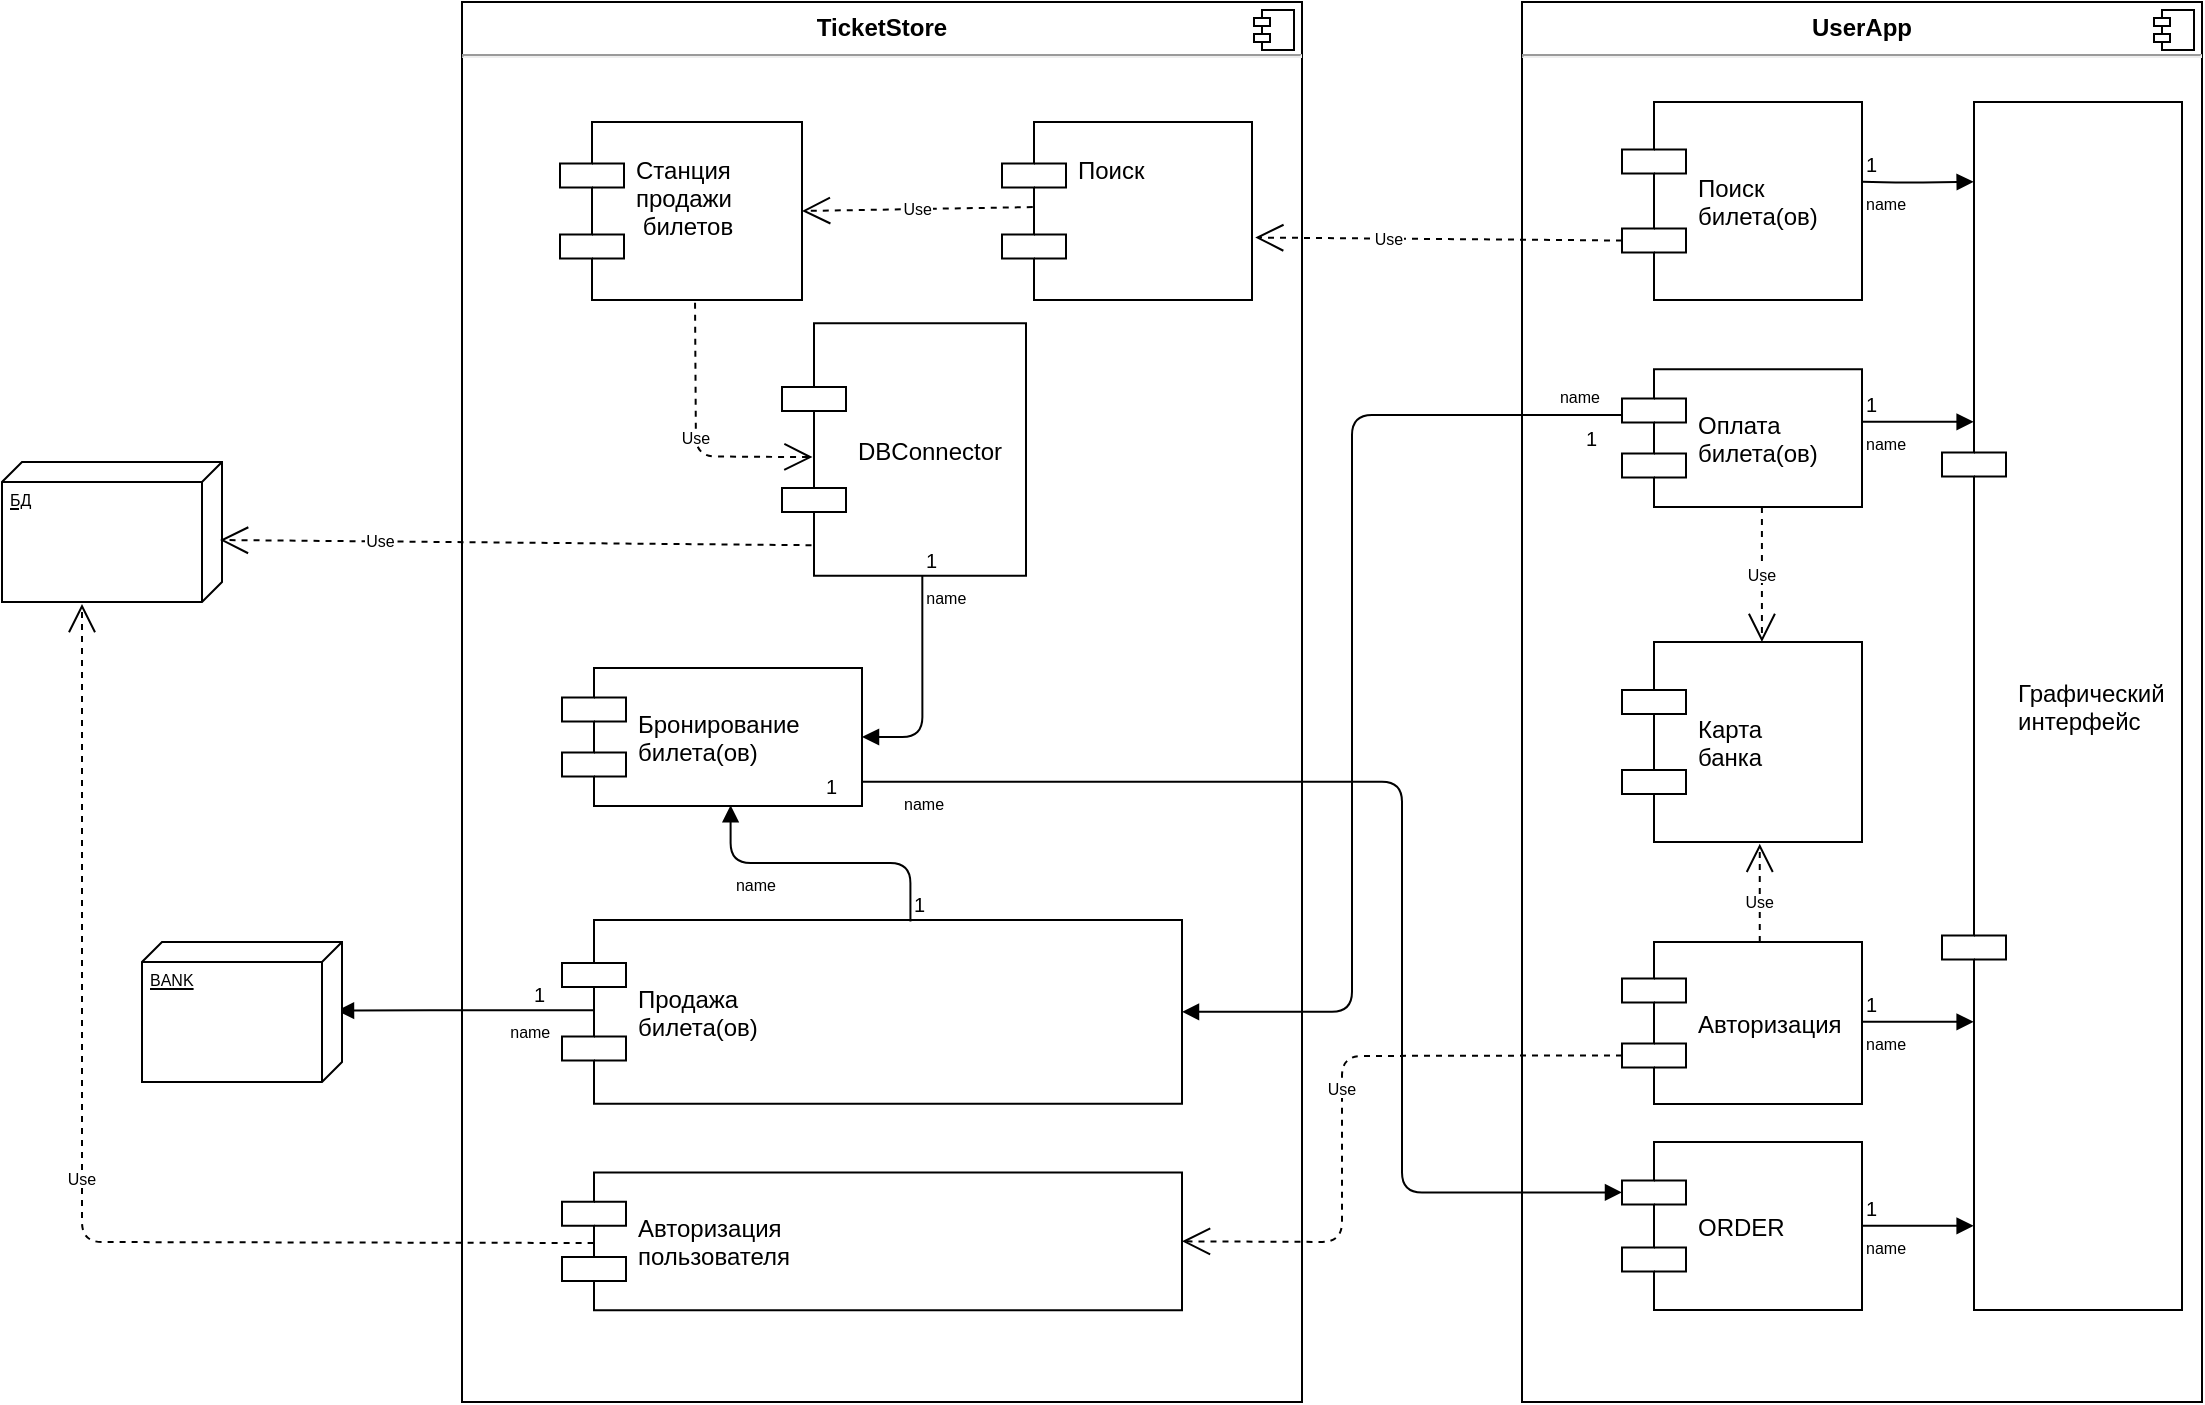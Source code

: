 <mxfile version="12.1.3" pages="1"><diagram name="Page-1" id="b5b7bab2-c9e2-2cf4-8b2a-24fd1a2a6d21"><mxGraphModel dx="190" dy="378" grid="1" gridSize="10" guides="1" tooltips="1" connect="1" arrows="1" fold="1" page="1" pageScale="1" pageWidth="1169" pageHeight="827" background="#ffffff" math="0" shadow="0"><root><mxCell id="0"/><mxCell id="1" parent="0"/><mxCell id="9F9xuPsxSV0gyL-7zK6t-1" value="&lt;p style=&quot;margin: 0px ; margin-top: 6px ; text-align: center&quot;&gt;&lt;b&gt;TicketStore&lt;/b&gt;&lt;br&gt;&lt;/p&gt;&lt;hr&gt;&lt;p style=&quot;margin: 0px ; margin-left: 8px&quot;&gt;&lt;br&gt;&lt;/p&gt;" style="align=left;overflow=fill;html=1;" vertex="1" parent="1"><mxGeometry x="250" y="60" width="420" height="700" as="geometry"/></mxCell><mxCell id="9F9xuPsxSV0gyL-7zK6t-2" value="" style="shape=component;jettyWidth=8;jettyHeight=4;" vertex="1" parent="9F9xuPsxSV0gyL-7zK6t-1"><mxGeometry x="1" width="20" height="20" relative="1" as="geometry"><mxPoint x="-24" y="4" as="offset"/></mxGeometry></mxCell><mxCell id="9F9xuPsxSV0gyL-7zK6t-5" value="Станция&#10;продажи&#10; билетов&#10;" style="shape=component;align=left;spacingLeft=36;fontSize=12;" vertex="1" parent="9F9xuPsxSV0gyL-7zK6t-1"><mxGeometry x="49" y="60" width="121" height="89" as="geometry"/></mxCell><mxCell id="9F9xuPsxSV0gyL-7zK6t-6" value="Поиск&#10;&#10; &#10;" style="shape=component;align=left;spacingLeft=36;fontSize=12;" vertex="1" parent="9F9xuPsxSV0gyL-7zK6t-1"><mxGeometry x="270" y="60" width="125" height="89" as="geometry"/></mxCell><mxCell id="9F9xuPsxSV0gyL-7zK6t-7" value="DBConnector" style="shape=component;align=left;spacingLeft=36;fontSize=12;" vertex="1" parent="9F9xuPsxSV0gyL-7zK6t-1"><mxGeometry x="160" y="160.656" width="122" height="126.23" as="geometry"/></mxCell><mxCell id="9F9xuPsxSV0gyL-7zK6t-13" value="Бронирование&#10;билета(ов)" style="shape=component;align=left;spacingLeft=36;fontSize=12;" vertex="1" parent="9F9xuPsxSV0gyL-7zK6t-1"><mxGeometry x="50" y="333" width="150" height="69" as="geometry"/></mxCell><mxCell id="9F9xuPsxSV0gyL-7zK6t-14" value="Продажа &#10;билета(ов)" style="shape=component;align=left;spacingLeft=36;fontSize=12;" vertex="1" parent="9F9xuPsxSV0gyL-7zK6t-1"><mxGeometry x="50" y="459.016" width="310" height="91.803" as="geometry"/></mxCell><mxCell id="9F9xuPsxSV0gyL-7zK6t-15" value="Авторизация&#10;пользователя" style="shape=component;align=left;spacingLeft=36;fontSize=12;" vertex="1" parent="9F9xuPsxSV0gyL-7zK6t-1"><mxGeometry x="50" y="585.246" width="310" height="68.852" as="geometry"/></mxCell><mxCell id="9F9xuPsxSV0gyL-7zK6t-22" value="Use" style="endArrow=open;endSize=12;dashed=1;fontSize=8;exitX=0.123;exitY=0.478;exitDx=0;exitDy=0;exitPerimeter=0;entryX=1;entryY=0.5;entryDx=0;entryDy=0;" edge="1" parent="9F9xuPsxSV0gyL-7zK6t-1" source="9F9xuPsxSV0gyL-7zK6t-6" target="9F9xuPsxSV0gyL-7zK6t-5"><mxGeometry width="160" relative="1" as="geometry"><mxPoint x="220" y="309.836" as="sourcePoint"/><mxPoint x="380" y="309.836" as="targetPoint"/></mxGeometry></mxCell><mxCell id="9F9xuPsxSV0gyL-7zK6t-23" value="Use" style="endArrow=open;endSize=12;dashed=1;fontSize=8;exitX=0.558;exitY=1.016;exitDx=0;exitDy=0;exitPerimeter=0;entryX=0.125;entryY=0.53;entryDx=0;entryDy=0;entryPerimeter=0;" edge="1" parent="9F9xuPsxSV0gyL-7zK6t-1" source="9F9xuPsxSV0gyL-7zK6t-5" target="9F9xuPsxSV0gyL-7zK6t-7"><mxGeometry width="160" relative="1" as="geometry"><mxPoint x="180" y="401.639" as="sourcePoint"/><mxPoint x="340" y="401.639" as="targetPoint"/><Array as="points"><mxPoint x="117" y="227.213"/></Array></mxGeometry></mxCell><mxCell id="9F9xuPsxSV0gyL-7zK6t-25" value="name" style="endArrow=block;endFill=1;edgeStyle=orthogonalEdgeStyle;align=left;verticalAlign=top;fontSize=8;entryX=1;entryY=0.5;entryDx=0;entryDy=0;exitX=0.548;exitY=0.41;exitDx=0;exitDy=0;exitPerimeter=0;" edge="1" parent="9F9xuPsxSV0gyL-7zK6t-1" source="9F9xuPsxSV0gyL-7zK6t-1" target="9F9xuPsxSV0gyL-7zK6t-13"><mxGeometry x="-1" relative="1" as="geometry"><mxPoint x="220" y="436.066" as="sourcePoint"/><mxPoint x="380" y="436.066" as="targetPoint"/><Array as="points"><mxPoint x="230" y="367.213"/></Array></mxGeometry></mxCell><mxCell id="9F9xuPsxSV0gyL-7zK6t-26" value="1" style="resizable=0;html=1;align=left;verticalAlign=bottom;labelBackgroundColor=#ffffff;fontSize=10;" connectable="0" vertex="1" parent="9F9xuPsxSV0gyL-7zK6t-25"><mxGeometry x="-1" relative="1" as="geometry"/></mxCell><mxCell id="9F9xuPsxSV0gyL-7zK6t-33" value="name" style="endArrow=block;endFill=1;edgeStyle=orthogonalEdgeStyle;align=left;verticalAlign=top;fontSize=8;entryX=0.562;entryY=0.995;entryDx=0;entryDy=0;entryPerimeter=0;exitX=0.562;exitY=0.008;exitDx=0;exitDy=0;exitPerimeter=0;" edge="1" parent="9F9xuPsxSV0gyL-7zK6t-1" source="9F9xuPsxSV0gyL-7zK6t-14" target="9F9xuPsxSV0gyL-7zK6t-13"><mxGeometry x="0.601" relative="1" as="geometry"><mxPoint x="40" y="436.066" as="sourcePoint"/><mxPoint x="200" y="436.066" as="targetPoint"/><mxPoint as="offset"/></mxGeometry></mxCell><mxCell id="9F9xuPsxSV0gyL-7zK6t-34" value="1" style="resizable=0;html=1;align=left;verticalAlign=bottom;labelBackgroundColor=#ffffff;fontSize=10;" connectable="0" vertex="1" parent="9F9xuPsxSV0gyL-7zK6t-33"><mxGeometry x="-1" relative="1" as="geometry"/></mxCell><mxCell id="9F9xuPsxSV0gyL-7zK6t-31" value="name" style="endArrow=block;endFill=1;edgeStyle=orthogonalEdgeStyle;align=left;verticalAlign=top;fontSize=8;exitX=0.052;exitY=0.491;exitDx=0;exitDy=0;exitPerimeter=0;" edge="1" parent="9F9xuPsxSV0gyL-7zK6t-1" source="9F9xuPsxSV0gyL-7zK6t-14"><mxGeometry x="-0.32" relative="1" as="geometry"><mxPoint x="62.5" y="504.344" as="sourcePoint"/><mxPoint x="-62.5" y="504.344" as="targetPoint"/><mxPoint as="offset"/></mxGeometry></mxCell><mxCell id="9F9xuPsxSV0gyL-7zK6t-32" value="1" style="resizable=0;html=1;align=left;verticalAlign=bottom;labelBackgroundColor=#ffffff;fontSize=10;" connectable="0" vertex="1" parent="9F9xuPsxSV0gyL-7zK6t-31"><mxGeometry x="-1" relative="1" as="geometry"><mxPoint x="-32.5" y="0.5" as="offset"/></mxGeometry></mxCell><mxCell id="9F9xuPsxSV0gyL-7zK6t-3" value="&lt;p style=&quot;margin: 0px ; margin-top: 6px ; text-align: center&quot;&gt;&lt;b&gt;UserApp&lt;/b&gt;&lt;br&gt;&lt;/p&gt;&lt;hr&gt;&lt;p style=&quot;margin: 0px ; margin-left: 8px&quot;&gt;&lt;span style=&quot;font-family: &amp;#34;helvetica&amp;#34; , &amp;#34;arial&amp;#34; , sans-serif ; font-size: 0px&quot;&gt;%3CmxGraphModel%3E%3Croot%3E%3CmxCell%20id%3D%220%22%2F%3E%3CmxCell%20id%3D%221%22%20parent%3D%220%22%2F%3E%3CmxCell%20id%3D%222%22%20value%3D%22%D0%9F%D0%BE%D0%B8%D1%81%D0%BA%26%2310%3B%26%2310%3B%C2%A0%26%2310%3B%22%20style%3D%22shape%3Dcomponent%3Balign%3Dleft%3BspacingLeft%3D36%3BfontSize%3D8%3B%22%20vertex%3D%221%22%20parent%3D%221%22%3E%3CmxGeometry%20x%3D%22460%22%20y%3D%22170%22%20width%3D%22120%22%20height%3D%2260%22%20as%3D%22geometry%22%2F%3E%3C%2FmxCell%3E%3C%2Froot%3E%3C%2FmxGraphModel%3E&lt;/span&gt;&lt;br&gt;&lt;/p&gt;" style="align=left;overflow=fill;html=1;" vertex="1" parent="1"><mxGeometry x="780" y="60" width="340" height="700" as="geometry"/></mxCell><mxCell id="9F9xuPsxSV0gyL-7zK6t-4" value="" style="shape=component;jettyWidth=8;jettyHeight=4;" vertex="1" parent="9F9xuPsxSV0gyL-7zK6t-3"><mxGeometry x="1" width="20" height="20" relative="1" as="geometry"><mxPoint x="-24" y="4" as="offset"/></mxGeometry></mxCell><mxCell id="9F9xuPsxSV0gyL-7zK6t-17" value="Поиск&#10;билета(ов)" style="shape=component;align=left;spacingLeft=36;fontSize=12;" vertex="1" parent="9F9xuPsxSV0gyL-7zK6t-3"><mxGeometry x="50" y="50" width="120" height="99" as="geometry"/></mxCell><mxCell id="9F9xuPsxSV0gyL-7zK6t-18" value="Оплата&#10;билета(ов)" style="shape=component;align=left;spacingLeft=36;fontSize=12;" vertex="1" parent="9F9xuPsxSV0gyL-7zK6t-3"><mxGeometry x="50" y="183.607" width="120" height="68.852" as="geometry"/></mxCell><mxCell id="9F9xuPsxSV0gyL-7zK6t-35" value="Карта&#10;банка" style="shape=component;align=left;spacingLeft=36;fontSize=12;" vertex="1" parent="9F9xuPsxSV0gyL-7zK6t-3"><mxGeometry x="50" y="320" width="120" height="100" as="geometry"/></mxCell><mxCell id="9F9xuPsxSV0gyL-7zK6t-36" value="Авторизация" style="shape=component;align=left;spacingLeft=36;fontSize=12;" vertex="1" parent="9F9xuPsxSV0gyL-7zK6t-3"><mxGeometry x="50" y="470" width="120" height="81" as="geometry"/></mxCell><mxCell id="9F9xuPsxSV0gyL-7zK6t-37" value="ORDER" style="shape=component;align=left;spacingLeft=36;fontSize=12;" vertex="1" parent="9F9xuPsxSV0gyL-7zK6t-3"><mxGeometry x="50" y="570" width="120" height="84" as="geometry"/></mxCell><mxCell id="9F9xuPsxSV0gyL-7zK6t-38" value="Графический&#10;интерфейс" style="shape=component;align=left;spacingLeft=36;fontSize=12;" vertex="1" parent="9F9xuPsxSV0gyL-7zK6t-3"><mxGeometry x="210" y="50" width="120" height="604" as="geometry"/></mxCell><mxCell id="9F9xuPsxSV0gyL-7zK6t-48" value="Use" style="endArrow=open;endSize=12;dashed=1;fontSize=8;exitX=0.583;exitY=1;exitDx=0;exitDy=0;exitPerimeter=0;entryX=0.583;entryY=0;entryDx=0;entryDy=0;entryPerimeter=0;" edge="1" parent="9F9xuPsxSV0gyL-7zK6t-3" source="9F9xuPsxSV0gyL-7zK6t-18" target="9F9xuPsxSV0gyL-7zK6t-35"><mxGeometry width="160" relative="1" as="geometry"><mxPoint x="90" y="298.361" as="sourcePoint"/><mxPoint x="250" y="298.361" as="targetPoint"/></mxGeometry></mxCell><mxCell id="9F9xuPsxSV0gyL-7zK6t-52" value="Use" style="endArrow=open;endSize=12;dashed=1;fontSize=8;entryX=0.574;entryY=1.009;entryDx=0;entryDy=0;entryPerimeter=0;exitX=0.574;exitY=0;exitDx=0;exitDy=0;exitPerimeter=0;" edge="1" parent="9F9xuPsxSV0gyL-7zK6t-3" source="9F9xuPsxSV0gyL-7zK6t-36" target="9F9xuPsxSV0gyL-7zK6t-35"><mxGeometry x="-0.185" width="160" relative="1" as="geometry"><mxPoint x="50" y="447.541" as="sourcePoint"/><mxPoint x="210" y="447.541" as="targetPoint"/><mxPoint as="offset"/></mxGeometry></mxCell><mxCell id="9F9xuPsxSV0gyL-7zK6t-58" value="name" style="endArrow=block;endFill=1;edgeStyle=orthogonalEdgeStyle;align=left;verticalAlign=top;fontSize=8;entryX=0.132;entryY=0.066;entryDx=0;entryDy=0;entryPerimeter=0;" edge="1" parent="9F9xuPsxSV0gyL-7zK6t-3" target="9F9xuPsxSV0gyL-7zK6t-38"><mxGeometry x="-1" relative="1" as="geometry"><mxPoint x="170" y="89.907" as="sourcePoint"/><mxPoint x="220" y="90" as="targetPoint"/><Array as="points"/></mxGeometry></mxCell><mxCell id="9F9xuPsxSV0gyL-7zK6t-59" value="1" style="resizable=0;html=1;align=left;verticalAlign=bottom;labelBackgroundColor=#ffffff;fontSize=10;" connectable="0" vertex="1" parent="9F9xuPsxSV0gyL-7zK6t-58"><mxGeometry x="-1" relative="1" as="geometry"/></mxCell><mxCell id="9F9xuPsxSV0gyL-7zK6t-80" value="name" style="endArrow=block;endFill=1;edgeStyle=orthogonalEdgeStyle;align=left;verticalAlign=top;fontSize=8;entryX=0.132;entryY=0.066;entryDx=0;entryDy=0;entryPerimeter=0;" edge="1" parent="9F9xuPsxSV0gyL-7zK6t-3"><mxGeometry x="-1" relative="1" as="geometry"><mxPoint x="170" y="209.907" as="sourcePoint"/><mxPoint x="225.814" y="209.907" as="targetPoint"/><Array as="points"/></mxGeometry></mxCell><mxCell id="9F9xuPsxSV0gyL-7zK6t-81" value="1" style="resizable=0;html=1;align=left;verticalAlign=bottom;labelBackgroundColor=#ffffff;fontSize=10;" connectable="0" vertex="1" parent="9F9xuPsxSV0gyL-7zK6t-80"><mxGeometry x="-1" relative="1" as="geometry"/></mxCell><mxCell id="9F9xuPsxSV0gyL-7zK6t-82" value="name" style="endArrow=block;endFill=1;edgeStyle=orthogonalEdgeStyle;align=left;verticalAlign=top;fontSize=8;entryX=0.132;entryY=0.066;entryDx=0;entryDy=0;entryPerimeter=0;" edge="1" parent="9F9xuPsxSV0gyL-7zK6t-3"><mxGeometry x="-1" relative="1" as="geometry"><mxPoint x="170" y="509.907" as="sourcePoint"/><mxPoint x="225.814" y="509.907" as="targetPoint"/><Array as="points"/></mxGeometry></mxCell><mxCell id="9F9xuPsxSV0gyL-7zK6t-83" value="1" style="resizable=0;html=1;align=left;verticalAlign=bottom;labelBackgroundColor=#ffffff;fontSize=10;" connectable="0" vertex="1" parent="9F9xuPsxSV0gyL-7zK6t-82"><mxGeometry x="-1" relative="1" as="geometry"/></mxCell><mxCell id="9F9xuPsxSV0gyL-7zK6t-100" value="name" style="endArrow=block;endFill=1;edgeStyle=orthogonalEdgeStyle;align=left;verticalAlign=top;fontSize=8;entryX=0.132;entryY=0.066;entryDx=0;entryDy=0;entryPerimeter=0;" edge="1" parent="9F9xuPsxSV0gyL-7zK6t-3"><mxGeometry x="-1" relative="1" as="geometry"><mxPoint x="170" y="611.907" as="sourcePoint"/><mxPoint x="225.814" y="611.907" as="targetPoint"/><Array as="points"/></mxGeometry></mxCell><mxCell id="9F9xuPsxSV0gyL-7zK6t-101" value="1" style="resizable=0;html=1;align=left;verticalAlign=bottom;labelBackgroundColor=#ffffff;fontSize=10;" connectable="0" vertex="1" parent="9F9xuPsxSV0gyL-7zK6t-100"><mxGeometry x="-1" relative="1" as="geometry"/></mxCell><mxCell id="9F9xuPsxSV0gyL-7zK6t-19" value="Use" style="endArrow=open;endSize=12;dashed=1;fontSize=8;entryX=1.013;entryY=0.649;entryDx=0;entryDy=0;exitX=0;exitY=0.7;exitDx=0;exitDy=0;entryPerimeter=0;" edge="1" parent="1" source="9F9xuPsxSV0gyL-7zK6t-17" target="9F9xuPsxSV0gyL-7zK6t-6"><mxGeometry x="0.273" width="160" relative="1" as="geometry"><mxPoint x="840" y="200" as="sourcePoint"/><mxPoint x="1000" y="200" as="targetPoint"/><Array as="points"><mxPoint x="800" y="179"/></Array><mxPoint as="offset"/></mxGeometry></mxCell><mxCell id="9F9xuPsxSV0gyL-7zK6t-27" value="BANK" style="verticalAlign=top;align=left;spacingTop=8;spacingLeft=2;spacingRight=12;shape=cube;size=10;direction=south;fontStyle=4;html=1;fontSize=8;" vertex="1" parent="1"><mxGeometry x="90" y="530" width="100" height="70" as="geometry"/></mxCell><mxCell id="9F9xuPsxSV0gyL-7zK6t-28" value="БД" style="verticalAlign=top;align=left;spacingTop=8;spacingLeft=2;spacingRight=12;shape=cube;size=10;direction=south;fontStyle=4;html=1;fontSize=8;" vertex="1" parent="1"><mxGeometry x="20" y="290" width="110" height="70" as="geometry"/></mxCell><mxCell id="9F9xuPsxSV0gyL-7zK6t-29" value="Use" style="endArrow=open;endSize=12;dashed=1;fontSize=8;exitX=0.121;exitY=0.879;exitDx=0;exitDy=0;exitPerimeter=0;" edge="1" parent="1" source="9F9xuPsxSV0gyL-7zK6t-7"><mxGeometry x="0.458" width="160" relative="1" as="geometry"><mxPoint x="70" y="420" as="sourcePoint"/><mxPoint x="129" y="329" as="targetPoint"/><Array as="points"/><mxPoint as="offset"/></mxGeometry></mxCell><mxCell id="9F9xuPsxSV0gyL-7zK6t-30" value="Use" style="endArrow=open;endSize=12;dashed=1;fontSize=8;exitX=0.051;exitY=0.512;exitDx=0;exitDy=0;exitPerimeter=0;" edge="1" parent="1" source="9F9xuPsxSV0gyL-7zK6t-15"><mxGeometry width="160" relative="1" as="geometry"><mxPoint x="310" y="641" as="sourcePoint"/><mxPoint x="60" y="361" as="targetPoint"/><Array as="points"><mxPoint x="60" y="680"/></Array></mxGeometry></mxCell><mxCell id="9F9xuPsxSV0gyL-7zK6t-49" value="name" style="endArrow=block;endFill=1;edgeStyle=orthogonalEdgeStyle;align=left;verticalAlign=top;fontSize=8;exitX=1;exitY=0.824;exitDx=0;exitDy=0;exitPerimeter=0;entryX=0;entryY=0.3;entryDx=0;entryDy=0;" edge="1" parent="1" source="9F9xuPsxSV0gyL-7zK6t-13" target="9F9xuPsxSV0gyL-7zK6t-37"><mxGeometry x="-0.935" relative="1" as="geometry"><mxPoint x="430" y="440" as="sourcePoint"/><mxPoint x="590" y="440" as="targetPoint"/><Array as="points"><mxPoint x="720" y="450"/><mxPoint x="720" y="655"/></Array><mxPoint as="offset"/></mxGeometry></mxCell><mxCell id="9F9xuPsxSV0gyL-7zK6t-50" value="1" style="resizable=0;html=1;align=left;verticalAlign=bottom;labelBackgroundColor=#ffffff;fontSize=10;" connectable="0" vertex="1" parent="9F9xuPsxSV0gyL-7zK6t-49"><mxGeometry x="-1" relative="1" as="geometry"><mxPoint x="-20" y="10.5" as="offset"/></mxGeometry></mxCell><mxCell id="9F9xuPsxSV0gyL-7zK6t-51" value="Use" style="endArrow=open;endSize=12;dashed=1;fontSize=8;exitX=0;exitY=0.7;exitDx=0;exitDy=0;entryX=1;entryY=0.5;entryDx=0;entryDy=0;" edge="1" parent="1" source="9F9xuPsxSV0gyL-7zK6t-36" target="9F9xuPsxSV0gyL-7zK6t-15"><mxGeometry width="160" relative="1" as="geometry"><mxPoint x="530" y="730" as="sourcePoint"/><mxPoint x="690" y="730" as="targetPoint"/><Array as="points"><mxPoint x="690" y="587"/><mxPoint x="690" y="680"/></Array></mxGeometry></mxCell><mxCell id="9F9xuPsxSV0gyL-7zK6t-55" value="name" style="endArrow=block;endFill=1;edgeStyle=orthogonalEdgeStyle;align=left;verticalAlign=top;fontSize=8;entryX=1;entryY=0.5;entryDx=0;entryDy=0;exitX=0.147;exitY=0.295;exitDx=0;exitDy=0;exitPerimeter=0;" edge="1" parent="1" source="9F9xuPsxSV0gyL-7zK6t-3" target="9F9xuPsxSV0gyL-7zK6t-14"><mxGeometry x="-0.872" y="-20" relative="1" as="geometry"><mxPoint x="550" y="730" as="sourcePoint"/><mxPoint x="710" y="730" as="targetPoint"/><mxPoint as="offset"/></mxGeometry></mxCell><mxCell id="9F9xuPsxSV0gyL-7zK6t-56" value="1" style="resizable=0;html=1;align=left;verticalAlign=bottom;labelBackgroundColor=#ffffff;fontSize=10;" connectable="0" vertex="1" parent="9F9xuPsxSV0gyL-7zK6t-55"><mxGeometry x="-1" relative="1" as="geometry"><mxPoint x="-20" y="20" as="offset"/></mxGeometry></mxCell></root></mxGraphModel></diagram></mxfile>